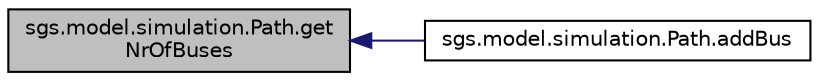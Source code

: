 digraph "sgs.model.simulation.Path.getNrOfBuses"
{
  edge [fontname="Helvetica",fontsize="10",labelfontname="Helvetica",labelfontsize="10"];
  node [fontname="Helvetica",fontsize="10",shape=record];
  rankdir="LR";
  Node1 [label="sgs.model.simulation.Path.get\lNrOfBuses",height=0.2,width=0.4,color="black", fillcolor="grey75", style="filled" fontcolor="black"];
  Node1 -> Node2 [dir="back",color="midnightblue",fontsize="10",style="solid"];
  Node2 [label="sgs.model.simulation.Path.addBus",height=0.2,width=0.4,color="black", fillcolor="white", style="filled",URL="$classsgs_1_1model_1_1simulation_1_1_path.html#a4881bedae492d076f6df2eabb004adf6"];
}
